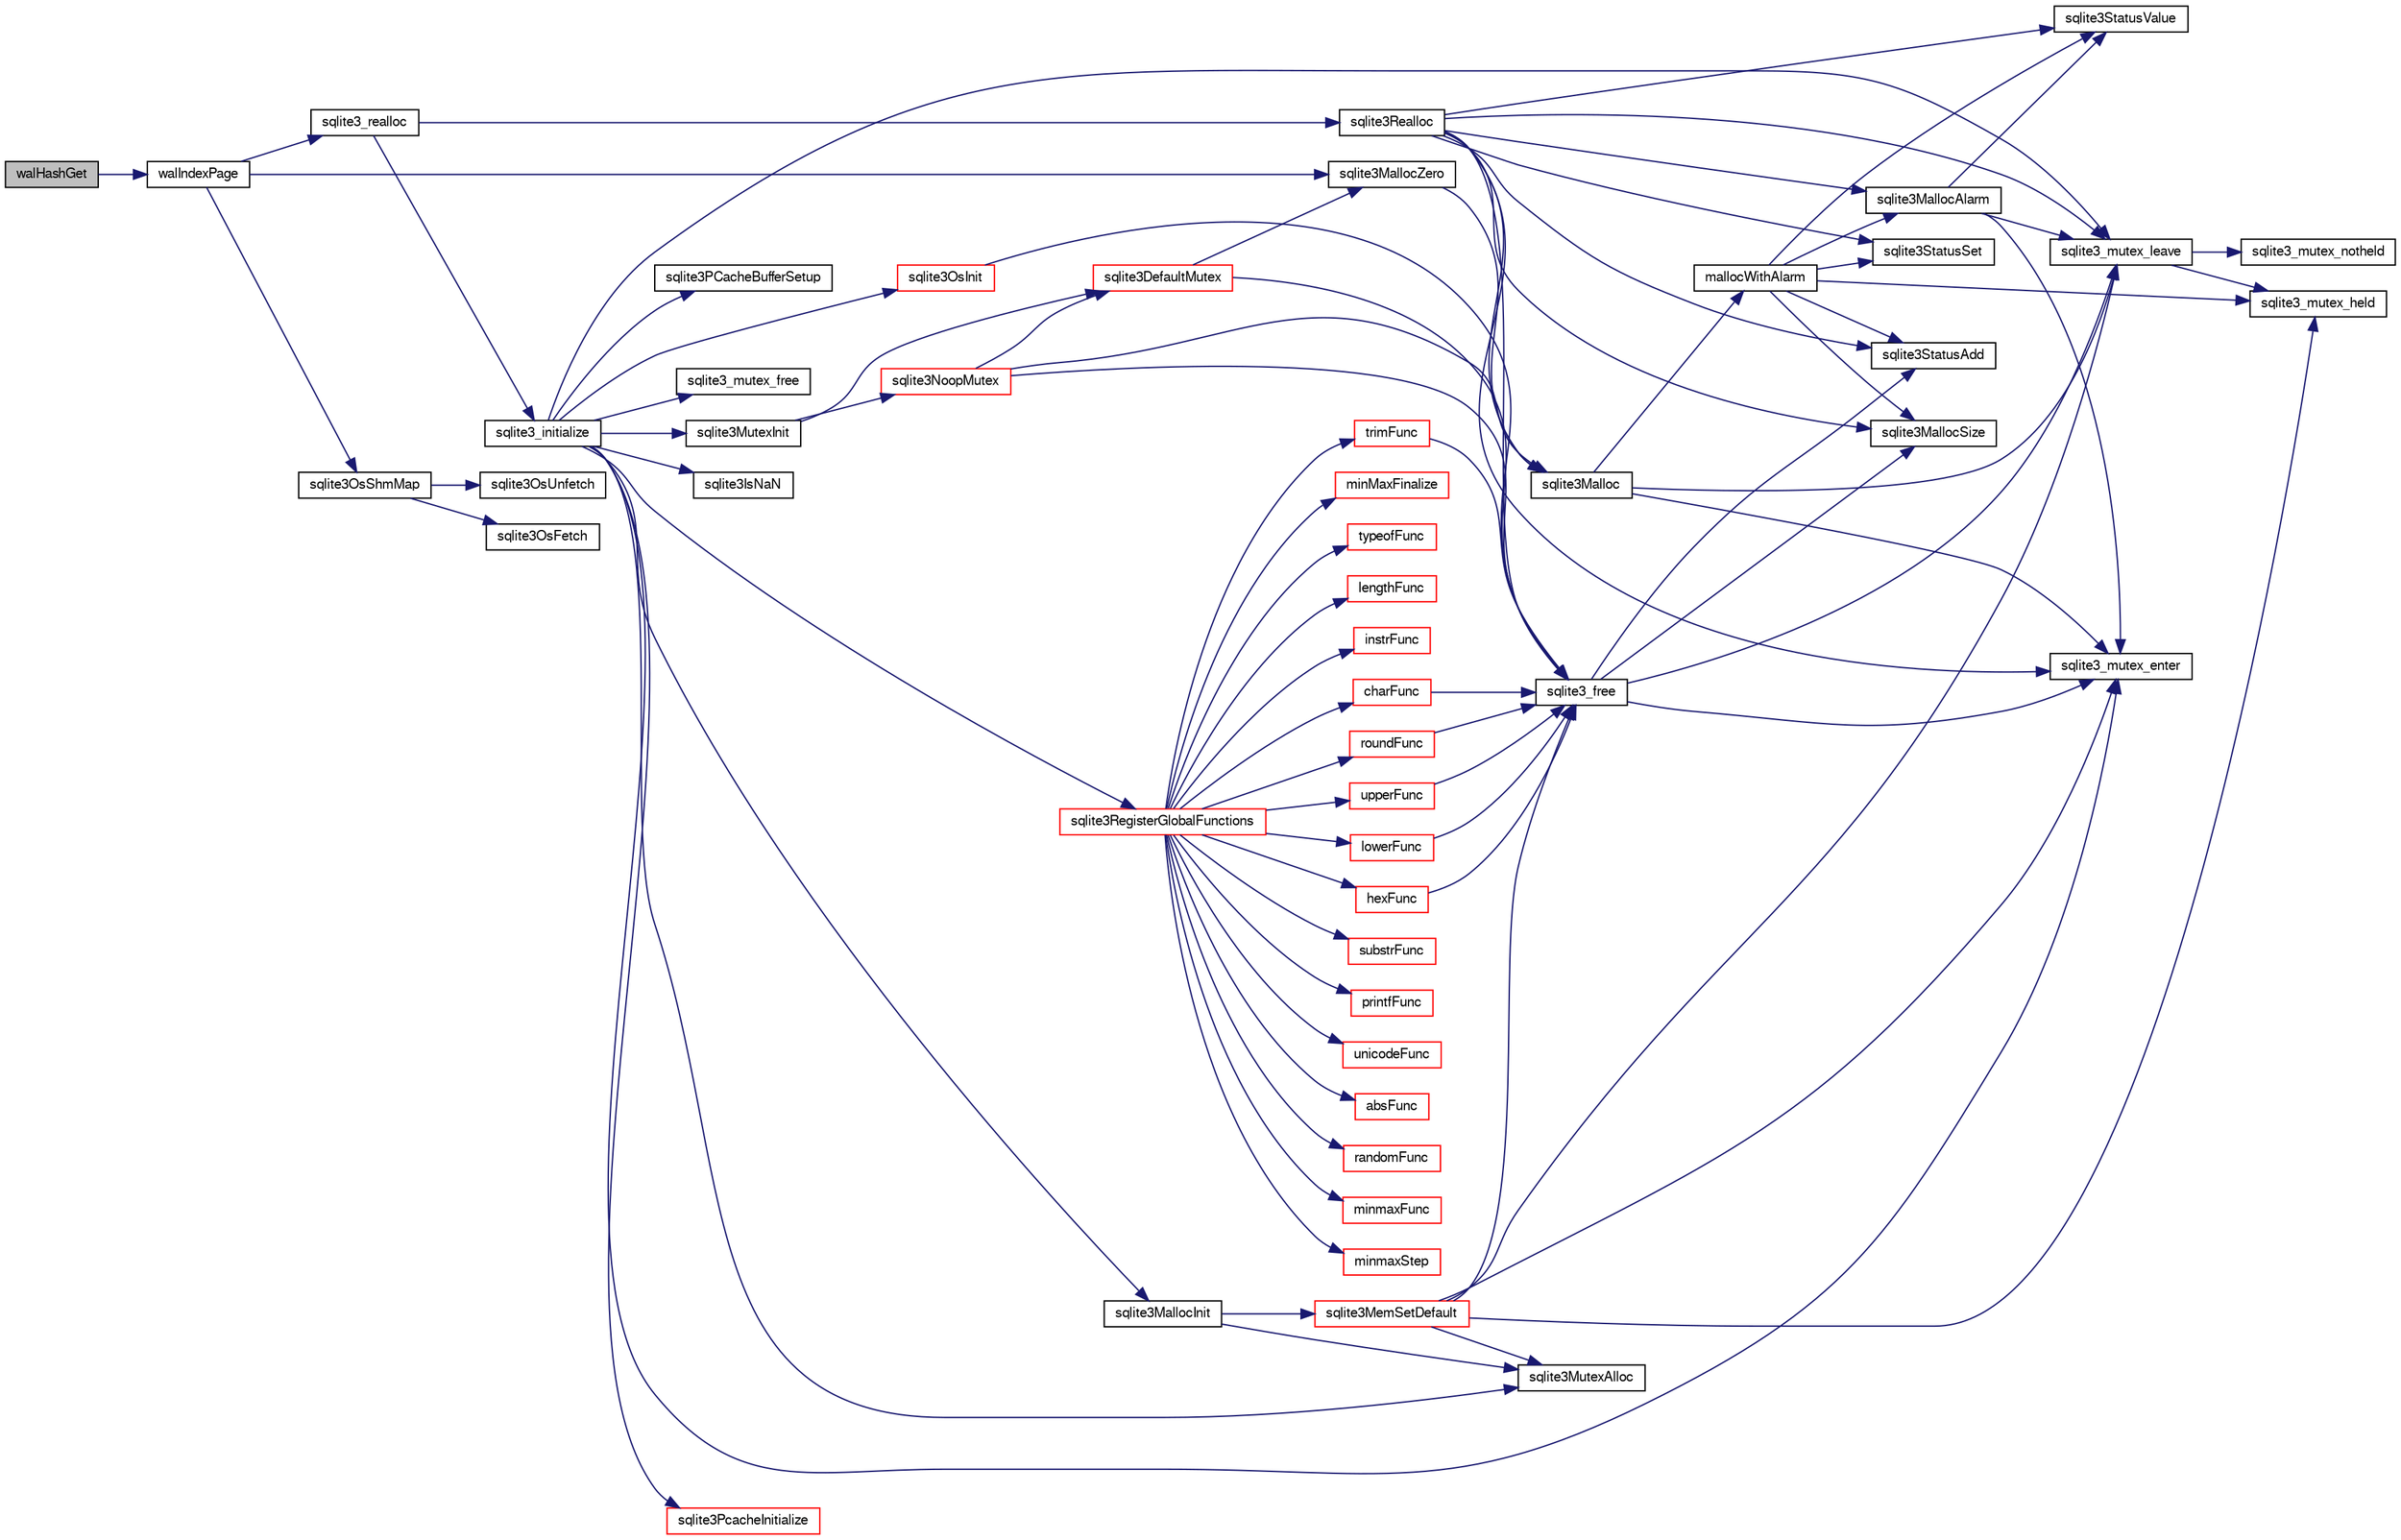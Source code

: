 digraph "walHashGet"
{
  edge [fontname="FreeSans",fontsize="10",labelfontname="FreeSans",labelfontsize="10"];
  node [fontname="FreeSans",fontsize="10",shape=record];
  rankdir="LR";
  Node895540 [label="walHashGet",height=0.2,width=0.4,color="black", fillcolor="grey75", style="filled", fontcolor="black"];
  Node895540 -> Node895541 [color="midnightblue",fontsize="10",style="solid",fontname="FreeSans"];
  Node895541 [label="walIndexPage",height=0.2,width=0.4,color="black", fillcolor="white", style="filled",URL="$sqlite3_8c.html#affd3251fd1aa1218170d421177256e24"];
  Node895541 -> Node895542 [color="midnightblue",fontsize="10",style="solid",fontname="FreeSans"];
  Node895542 [label="sqlite3_realloc",height=0.2,width=0.4,color="black", fillcolor="white", style="filled",URL="$sqlite3_8c.html#a822d9e42f6ab4b2ec803f311aeb9618d"];
  Node895542 -> Node895543 [color="midnightblue",fontsize="10",style="solid",fontname="FreeSans"];
  Node895543 [label="sqlite3_initialize",height=0.2,width=0.4,color="black", fillcolor="white", style="filled",URL="$sqlite3_8c.html#ab0c0ee2d5d4cf8b28e9572296a8861df"];
  Node895543 -> Node895544 [color="midnightblue",fontsize="10",style="solid",fontname="FreeSans"];
  Node895544 [label="sqlite3MutexInit",height=0.2,width=0.4,color="black", fillcolor="white", style="filled",URL="$sqlite3_8c.html#a7906afcdd1cdb3d0007eb932398a1158"];
  Node895544 -> Node895545 [color="midnightblue",fontsize="10",style="solid",fontname="FreeSans"];
  Node895545 [label="sqlite3DefaultMutex",height=0.2,width=0.4,color="red", fillcolor="white", style="filled",URL="$sqlite3_8c.html#ac895a71e325f9b2f9b862f737c17aca8"];
  Node895545 -> Node895549 [color="midnightblue",fontsize="10",style="solid",fontname="FreeSans"];
  Node895549 [label="sqlite3MallocZero",height=0.2,width=0.4,color="black", fillcolor="white", style="filled",URL="$sqlite3_8c.html#ab3e07a30b9b5471f9f5e8f9cb7229934"];
  Node895549 -> Node895550 [color="midnightblue",fontsize="10",style="solid",fontname="FreeSans"];
  Node895550 [label="sqlite3Malloc",height=0.2,width=0.4,color="black", fillcolor="white", style="filled",URL="$sqlite3_8c.html#a361a2eaa846b1885f123abe46f5d8b2b"];
  Node895550 -> Node895551 [color="midnightblue",fontsize="10",style="solid",fontname="FreeSans"];
  Node895551 [label="sqlite3_mutex_enter",height=0.2,width=0.4,color="black", fillcolor="white", style="filled",URL="$sqlite3_8c.html#a1c12cde690bd89f104de5cbad12a6bf5"];
  Node895550 -> Node895552 [color="midnightblue",fontsize="10",style="solid",fontname="FreeSans"];
  Node895552 [label="mallocWithAlarm",height=0.2,width=0.4,color="black", fillcolor="white", style="filled",URL="$sqlite3_8c.html#ab070d5cf8e48ec8a6a43cf025d48598b"];
  Node895552 -> Node895553 [color="midnightblue",fontsize="10",style="solid",fontname="FreeSans"];
  Node895553 [label="sqlite3_mutex_held",height=0.2,width=0.4,color="black", fillcolor="white", style="filled",URL="$sqlite3_8c.html#acf77da68932b6bc163c5e68547ecc3e7"];
  Node895552 -> Node895554 [color="midnightblue",fontsize="10",style="solid",fontname="FreeSans"];
  Node895554 [label="sqlite3StatusSet",height=0.2,width=0.4,color="black", fillcolor="white", style="filled",URL="$sqlite3_8c.html#afec7586c01fcb5ea17dc9d7725a589d9"];
  Node895552 -> Node895555 [color="midnightblue",fontsize="10",style="solid",fontname="FreeSans"];
  Node895555 [label="sqlite3StatusValue",height=0.2,width=0.4,color="black", fillcolor="white", style="filled",URL="$sqlite3_8c.html#a30b8ac296c6e200c1fa57708d52c6ef6"];
  Node895552 -> Node895556 [color="midnightblue",fontsize="10",style="solid",fontname="FreeSans"];
  Node895556 [label="sqlite3MallocAlarm",height=0.2,width=0.4,color="black", fillcolor="white", style="filled",URL="$sqlite3_8c.html#ada66988e8471d1198f3219c062377508"];
  Node895556 -> Node895555 [color="midnightblue",fontsize="10",style="solid",fontname="FreeSans"];
  Node895556 -> Node895557 [color="midnightblue",fontsize="10",style="solid",fontname="FreeSans"];
  Node895557 [label="sqlite3_mutex_leave",height=0.2,width=0.4,color="black", fillcolor="white", style="filled",URL="$sqlite3_8c.html#a5838d235601dbd3c1fa993555c6bcc93"];
  Node895557 -> Node895553 [color="midnightblue",fontsize="10",style="solid",fontname="FreeSans"];
  Node895557 -> Node895558 [color="midnightblue",fontsize="10",style="solid",fontname="FreeSans"];
  Node895558 [label="sqlite3_mutex_notheld",height=0.2,width=0.4,color="black", fillcolor="white", style="filled",URL="$sqlite3_8c.html#a83967c837c1c000d3b5adcfaa688f5dc"];
  Node895556 -> Node895551 [color="midnightblue",fontsize="10",style="solid",fontname="FreeSans"];
  Node895552 -> Node895559 [color="midnightblue",fontsize="10",style="solid",fontname="FreeSans"];
  Node895559 [label="sqlite3MallocSize",height=0.2,width=0.4,color="black", fillcolor="white", style="filled",URL="$sqlite3_8c.html#acf5d2a5f35270bafb050bd2def576955"];
  Node895552 -> Node895560 [color="midnightblue",fontsize="10",style="solid",fontname="FreeSans"];
  Node895560 [label="sqlite3StatusAdd",height=0.2,width=0.4,color="black", fillcolor="white", style="filled",URL="$sqlite3_8c.html#afa029f93586aeab4cc85360905dae9cd"];
  Node895550 -> Node895557 [color="midnightblue",fontsize="10",style="solid",fontname="FreeSans"];
  Node895545 -> Node895562 [color="midnightblue",fontsize="10",style="solid",fontname="FreeSans"];
  Node895562 [label="sqlite3_free",height=0.2,width=0.4,color="black", fillcolor="white", style="filled",URL="$sqlite3_8c.html#a6552349e36a8a691af5487999ab09519"];
  Node895562 -> Node895551 [color="midnightblue",fontsize="10",style="solid",fontname="FreeSans"];
  Node895562 -> Node895560 [color="midnightblue",fontsize="10",style="solid",fontname="FreeSans"];
  Node895562 -> Node895559 [color="midnightblue",fontsize="10",style="solid",fontname="FreeSans"];
  Node895562 -> Node895557 [color="midnightblue",fontsize="10",style="solid",fontname="FreeSans"];
  Node895544 -> Node895566 [color="midnightblue",fontsize="10",style="solid",fontname="FreeSans"];
  Node895566 [label="sqlite3NoopMutex",height=0.2,width=0.4,color="red", fillcolor="white", style="filled",URL="$sqlite3_8c.html#a09742cde9ef371d94f8201d2cdb543e4"];
  Node895566 -> Node895550 [color="midnightblue",fontsize="10",style="solid",fontname="FreeSans"];
  Node895566 -> Node895562 [color="midnightblue",fontsize="10",style="solid",fontname="FreeSans"];
  Node895566 -> Node895545 [color="midnightblue",fontsize="10",style="solid",fontname="FreeSans"];
  Node895543 -> Node895574 [color="midnightblue",fontsize="10",style="solid",fontname="FreeSans"];
  Node895574 [label="sqlite3MutexAlloc",height=0.2,width=0.4,color="black", fillcolor="white", style="filled",URL="$sqlite3_8c.html#a0e3f432ee581f6876b590e7ad7e84e19"];
  Node895543 -> Node895551 [color="midnightblue",fontsize="10",style="solid",fontname="FreeSans"];
  Node895543 -> Node895575 [color="midnightblue",fontsize="10",style="solid",fontname="FreeSans"];
  Node895575 [label="sqlite3MallocInit",height=0.2,width=0.4,color="black", fillcolor="white", style="filled",URL="$sqlite3_8c.html#a9e06f9e7cad0d83ce80ab493c9533552"];
  Node895575 -> Node895576 [color="midnightblue",fontsize="10",style="solid",fontname="FreeSans"];
  Node895576 [label="sqlite3MemSetDefault",height=0.2,width=0.4,color="red", fillcolor="white", style="filled",URL="$sqlite3_8c.html#a162fbfd727e92c5f8f72625b5ff62549"];
  Node895576 -> Node895574 [color="midnightblue",fontsize="10",style="solid",fontname="FreeSans"];
  Node895576 -> Node895551 [color="midnightblue",fontsize="10",style="solid",fontname="FreeSans"];
  Node895576 -> Node895557 [color="midnightblue",fontsize="10",style="solid",fontname="FreeSans"];
  Node895576 -> Node895553 [color="midnightblue",fontsize="10",style="solid",fontname="FreeSans"];
  Node895576 -> Node895562 [color="midnightblue",fontsize="10",style="solid",fontname="FreeSans"];
  Node895575 -> Node895574 [color="midnightblue",fontsize="10",style="solid",fontname="FreeSans"];
  Node895543 -> Node895557 [color="midnightblue",fontsize="10",style="solid",fontname="FreeSans"];
  Node895543 -> Node895669 [color="midnightblue",fontsize="10",style="solid",fontname="FreeSans"];
  Node895669 [label="sqlite3RegisterGlobalFunctions",height=0.2,width=0.4,color="red", fillcolor="white", style="filled",URL="$sqlite3_8c.html#a9f75bd111010f29e1b8d74344473c4ec"];
  Node895669 -> Node895670 [color="midnightblue",fontsize="10",style="solid",fontname="FreeSans"];
  Node895670 [label="trimFunc",height=0.2,width=0.4,color="red", fillcolor="white", style="filled",URL="$sqlite3_8c.html#afad56dbe7f08139a630156e644b14704"];
  Node895670 -> Node895562 [color="midnightblue",fontsize="10",style="solid",fontname="FreeSans"];
  Node895669 -> Node895683 [color="midnightblue",fontsize="10",style="solid",fontname="FreeSans"];
  Node895683 [label="minmaxFunc",height=0.2,width=0.4,color="red", fillcolor="white", style="filled",URL="$sqlite3_8c.html#a4d00f48b948fd73cb70bcfd1efc0bfb0"];
  Node895669 -> Node895692 [color="midnightblue",fontsize="10",style="solid",fontname="FreeSans"];
  Node895692 [label="minmaxStep",height=0.2,width=0.4,color="red", fillcolor="white", style="filled",URL="$sqlite3_8c.html#a5b4c0da0f3b61d7ff25ebd30aa22cca4"];
  Node895669 -> Node895696 [color="midnightblue",fontsize="10",style="solid",fontname="FreeSans"];
  Node895696 [label="minMaxFinalize",height=0.2,width=0.4,color="red", fillcolor="white", style="filled",URL="$sqlite3_8c.html#a0439dd90934a2dee93517c50884d5924"];
  Node895669 -> Node895697 [color="midnightblue",fontsize="10",style="solid",fontname="FreeSans"];
  Node895697 [label="typeofFunc",height=0.2,width=0.4,color="red", fillcolor="white", style="filled",URL="$sqlite3_8c.html#aba6c564ff0d6b017de448469d0fb243f"];
  Node895669 -> Node895698 [color="midnightblue",fontsize="10",style="solid",fontname="FreeSans"];
  Node895698 [label="lengthFunc",height=0.2,width=0.4,color="red", fillcolor="white", style="filled",URL="$sqlite3_8c.html#affdabf006c37c26a1c3e325badb83546"];
  Node895669 -> Node895703 [color="midnightblue",fontsize="10",style="solid",fontname="FreeSans"];
  Node895703 [label="instrFunc",height=0.2,width=0.4,color="red", fillcolor="white", style="filled",URL="$sqlite3_8c.html#a8f86ca540b92ac28aaefaa126170cf8c"];
  Node895669 -> Node895705 [color="midnightblue",fontsize="10",style="solid",fontname="FreeSans"];
  Node895705 [label="substrFunc",height=0.2,width=0.4,color="red", fillcolor="white", style="filled",URL="$sqlite3_8c.html#a8a8739d9af5589338113371e440b2734"];
  Node895669 -> Node895710 [color="midnightblue",fontsize="10",style="solid",fontname="FreeSans"];
  Node895710 [label="printfFunc",height=0.2,width=0.4,color="red", fillcolor="white", style="filled",URL="$sqlite3_8c.html#a80ca21d434c7c5b6668bee721331dda8"];
  Node895669 -> Node895712 [color="midnightblue",fontsize="10",style="solid",fontname="FreeSans"];
  Node895712 [label="unicodeFunc",height=0.2,width=0.4,color="red", fillcolor="white", style="filled",URL="$sqlite3_8c.html#a1d3d012cbe2276d8d713be80884db355"];
  Node895669 -> Node895714 [color="midnightblue",fontsize="10",style="solid",fontname="FreeSans"];
  Node895714 [label="charFunc",height=0.2,width=0.4,color="red", fillcolor="white", style="filled",URL="$sqlite3_8c.html#ab9b72ce47fcea3c3b92e816435a0fd91"];
  Node895714 -> Node895562 [color="midnightblue",fontsize="10",style="solid",fontname="FreeSans"];
  Node895669 -> Node895715 [color="midnightblue",fontsize="10",style="solid",fontname="FreeSans"];
  Node895715 [label="absFunc",height=0.2,width=0.4,color="red", fillcolor="white", style="filled",URL="$sqlite3_8c.html#af271994a34f441432d50d7095e0ed23d"];
  Node895669 -> Node895720 [color="midnightblue",fontsize="10",style="solid",fontname="FreeSans"];
  Node895720 [label="roundFunc",height=0.2,width=0.4,color="red", fillcolor="white", style="filled",URL="$sqlite3_8c.html#a8c444ba254edc27891111b76e7ba85e7"];
  Node895720 -> Node895562 [color="midnightblue",fontsize="10",style="solid",fontname="FreeSans"];
  Node895669 -> Node895723 [color="midnightblue",fontsize="10",style="solid",fontname="FreeSans"];
  Node895723 [label="upperFunc",height=0.2,width=0.4,color="red", fillcolor="white", style="filled",URL="$sqlite3_8c.html#a8f26e491f9fd893cdb476c577f39f260"];
  Node895723 -> Node895562 [color="midnightblue",fontsize="10",style="solid",fontname="FreeSans"];
  Node895669 -> Node895724 [color="midnightblue",fontsize="10",style="solid",fontname="FreeSans"];
  Node895724 [label="lowerFunc",height=0.2,width=0.4,color="red", fillcolor="white", style="filled",URL="$sqlite3_8c.html#a37a07e2d7c0cb4c521e9c334596c89a7"];
  Node895724 -> Node895562 [color="midnightblue",fontsize="10",style="solid",fontname="FreeSans"];
  Node895669 -> Node895725 [color="midnightblue",fontsize="10",style="solid",fontname="FreeSans"];
  Node895725 [label="hexFunc",height=0.2,width=0.4,color="red", fillcolor="white", style="filled",URL="$sqlite3_8c.html#a2e2cd151b75b794723d7c4f30fe57c8b"];
  Node895725 -> Node895562 [color="midnightblue",fontsize="10",style="solid",fontname="FreeSans"];
  Node895669 -> Node895726 [color="midnightblue",fontsize="10",style="solid",fontname="FreeSans"];
  Node895726 [label="randomFunc",height=0.2,width=0.4,color="red", fillcolor="white", style="filled",URL="$sqlite3_8c.html#a77905d2b2e1b154cf082f061cfa057dd"];
  Node895543 -> Node895817 [color="midnightblue",fontsize="10",style="solid",fontname="FreeSans"];
  Node895817 [label="sqlite3PcacheInitialize",height=0.2,width=0.4,color="red", fillcolor="white", style="filled",URL="$sqlite3_8c.html#a2902c61ddc88bea002c4d69fe4052b1f"];
  Node895543 -> Node895818 [color="midnightblue",fontsize="10",style="solid",fontname="FreeSans"];
  Node895818 [label="sqlite3OsInit",height=0.2,width=0.4,color="red", fillcolor="white", style="filled",URL="$sqlite3_8c.html#afeaa886fe1ca086a30fd278b1d069762"];
  Node895818 -> Node895562 [color="midnightblue",fontsize="10",style="solid",fontname="FreeSans"];
  Node895543 -> Node895822 [color="midnightblue",fontsize="10",style="solid",fontname="FreeSans"];
  Node895822 [label="sqlite3PCacheBufferSetup",height=0.2,width=0.4,color="black", fillcolor="white", style="filled",URL="$sqlite3_8c.html#ad18a1eebefdfbc4254f473f7b0101937"];
  Node895543 -> Node895823 [color="midnightblue",fontsize="10",style="solid",fontname="FreeSans"];
  Node895823 [label="sqlite3_mutex_free",height=0.2,width=0.4,color="black", fillcolor="white", style="filled",URL="$sqlite3_8c.html#a2db2e72e08f6873afa9c61b0ec726fec"];
  Node895543 -> Node895605 [color="midnightblue",fontsize="10",style="solid",fontname="FreeSans"];
  Node895605 [label="sqlite3IsNaN",height=0.2,width=0.4,color="black", fillcolor="white", style="filled",URL="$sqlite3_8c.html#aed4d78203877c3486765ccbc7feebb50"];
  Node895542 -> Node895594 [color="midnightblue",fontsize="10",style="solid",fontname="FreeSans"];
  Node895594 [label="sqlite3Realloc",height=0.2,width=0.4,color="black", fillcolor="white", style="filled",URL="$sqlite3_8c.html#ad53aefdfc088f622e23ffe838201fe22"];
  Node895594 -> Node895550 [color="midnightblue",fontsize="10",style="solid",fontname="FreeSans"];
  Node895594 -> Node895562 [color="midnightblue",fontsize="10",style="solid",fontname="FreeSans"];
  Node895594 -> Node895559 [color="midnightblue",fontsize="10",style="solid",fontname="FreeSans"];
  Node895594 -> Node895551 [color="midnightblue",fontsize="10",style="solid",fontname="FreeSans"];
  Node895594 -> Node895554 [color="midnightblue",fontsize="10",style="solid",fontname="FreeSans"];
  Node895594 -> Node895555 [color="midnightblue",fontsize="10",style="solid",fontname="FreeSans"];
  Node895594 -> Node895556 [color="midnightblue",fontsize="10",style="solid",fontname="FreeSans"];
  Node895594 -> Node895560 [color="midnightblue",fontsize="10",style="solid",fontname="FreeSans"];
  Node895594 -> Node895557 [color="midnightblue",fontsize="10",style="solid",fontname="FreeSans"];
  Node895541 -> Node895549 [color="midnightblue",fontsize="10",style="solid",fontname="FreeSans"];
  Node895541 -> Node895824 [color="midnightblue",fontsize="10",style="solid",fontname="FreeSans"];
  Node895824 [label="sqlite3OsShmMap",height=0.2,width=0.4,color="black", fillcolor="white", style="filled",URL="$sqlite3_8c.html#a04a984c66d8178200fe9a3ff100e20d3"];
  Node895824 -> Node895825 [color="midnightblue",fontsize="10",style="solid",fontname="FreeSans"];
  Node895825 [label="sqlite3OsFetch",height=0.2,width=0.4,color="black", fillcolor="white", style="filled",URL="$sqlite3_8c.html#ab5b9137b375d5d8a8c216a644056cba7"];
  Node895824 -> Node895826 [color="midnightblue",fontsize="10",style="solid",fontname="FreeSans"];
  Node895826 [label="sqlite3OsUnfetch",height=0.2,width=0.4,color="black", fillcolor="white", style="filled",URL="$sqlite3_8c.html#abc0da72cb8b8989cf8708b572fe5fef4"];
}
